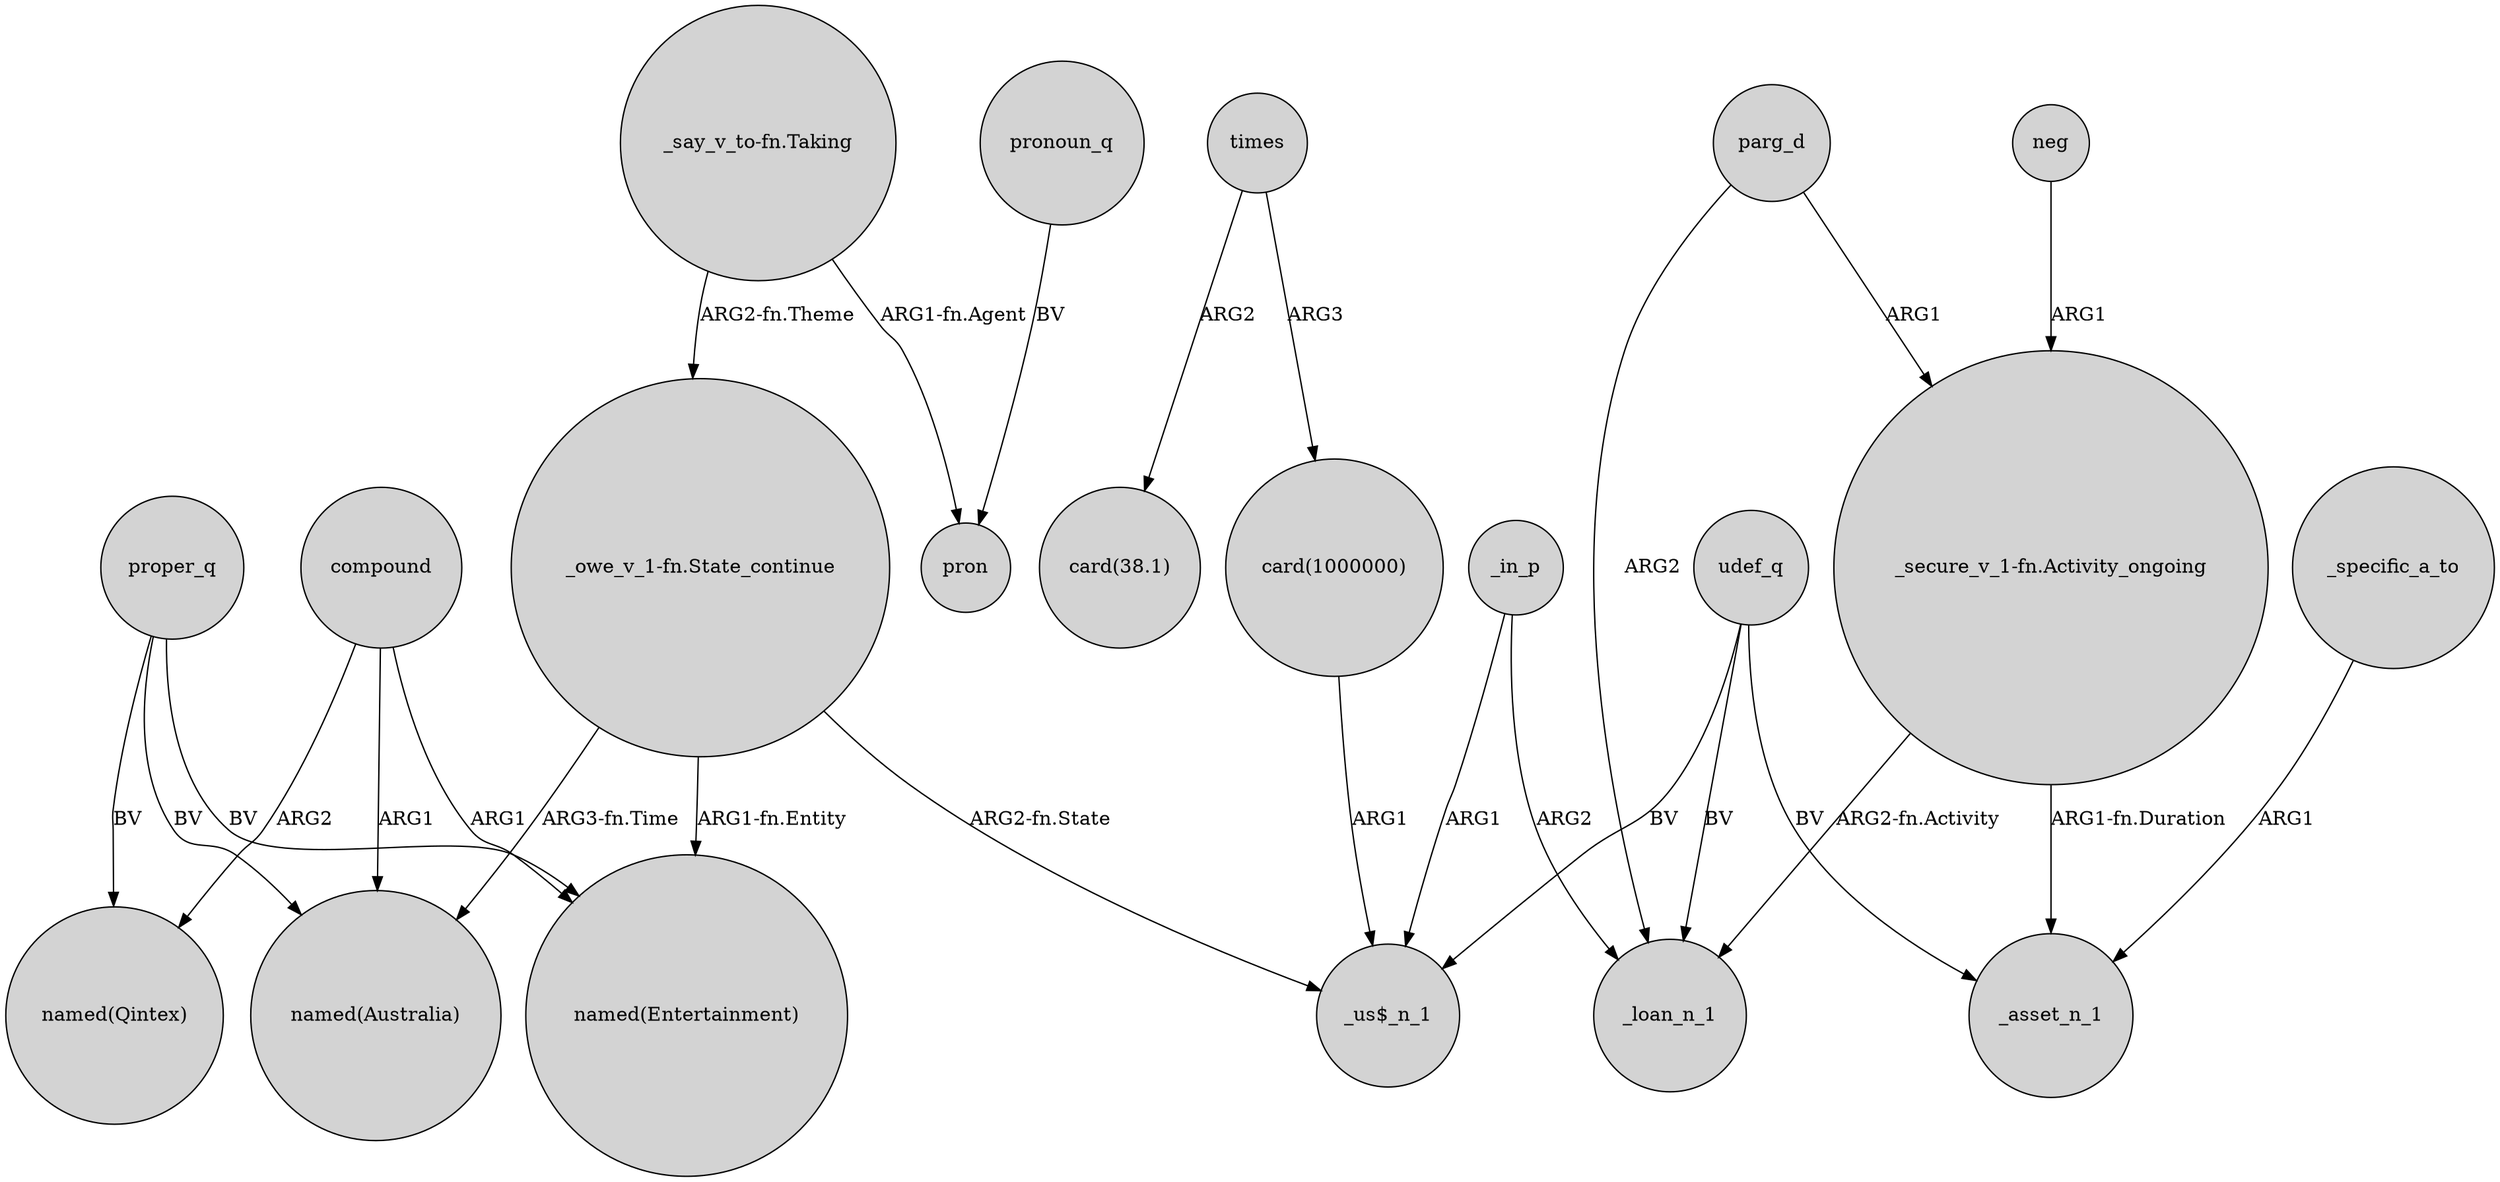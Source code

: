 digraph {
	node [shape=circle style=filled]
	"_owe_v_1-fn.State_continue" -> "named(Entertainment)" [label="ARG1-fn.Entity"]
	parg_d -> "_secure_v_1-fn.Activity_ongoing" [label=ARG1]
	_specific_a_to -> _asset_n_1 [label=ARG1]
	times -> "card(38.1)" [label=ARG2]
	neg -> "_secure_v_1-fn.Activity_ongoing" [label=ARG1]
	"_owe_v_1-fn.State_continue" -> "named(Australia)" [label="ARG3-fn.Time"]
	_in_p -> "_us$_n_1" [label=ARG1]
	udef_q -> _loan_n_1 [label=BV]
	"_secure_v_1-fn.Activity_ongoing" -> _loan_n_1 [label="ARG2-fn.Activity"]
	times -> "card(1000000)" [label=ARG3]
	proper_q -> "named(Australia)" [label=BV]
	udef_q -> _asset_n_1 [label=BV]
	compound -> "named(Entertainment)" [label=ARG1]
	"_say_v_to-fn.Taking" -> pron [label="ARG1-fn.Agent"]
	"_secure_v_1-fn.Activity_ongoing" -> _asset_n_1 [label="ARG1-fn.Duration"]
	pronoun_q -> pron [label=BV]
	"_say_v_to-fn.Taking" -> "_owe_v_1-fn.State_continue" [label="ARG2-fn.Theme"]
	udef_q -> "_us$_n_1" [label=BV]
	_in_p -> _loan_n_1 [label=ARG2]
	compound -> "named(Qintex)" [label=ARG2]
	proper_q -> "named(Qintex)" [label=BV]
	"card(1000000)" -> "_us$_n_1" [label=ARG1]
	proper_q -> "named(Entertainment)" [label=BV]
	parg_d -> _loan_n_1 [label=ARG2]
	compound -> "named(Australia)" [label=ARG1]
	"_owe_v_1-fn.State_continue" -> "_us$_n_1" [label="ARG2-fn.State"]
}
